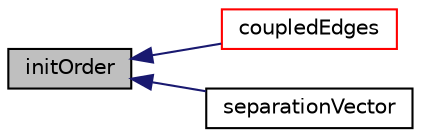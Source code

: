 digraph "initOrder"
{
  bgcolor="transparent";
  edge [fontname="Helvetica",fontsize="10",labelfontname="Helvetica",labelfontsize="10"];
  node [fontname="Helvetica",fontsize="10",shape=record];
  rankdir="LR";
  Node3183 [label="initOrder",height=0.2,width=0.4,color="black", fillcolor="grey75", style="filled", fontcolor="black"];
  Node3183 -> Node3184 [dir="back",color="midnightblue",fontsize="10",style="solid",fontname="Helvetica"];
  Node3184 [label="coupledEdges",height=0.2,width=0.4,color="red",URL="$a28589.html#a4c970d354b1bca8ccb1dff0855586ed7",tooltip="Return connected edges (from patch local to neighbour patch local). "];
  Node3183 -> Node3459 [dir="back",color="midnightblue",fontsize="10",style="solid",fontname="Helvetica"];
  Node3459 [label="separationVector",height=0.2,width=0.4,color="black",URL="$a28589.html#a100b179cd3d076371a4cf1c8e63a7fcb",tooltip="Translation vector for translational cyclics. "];
}
